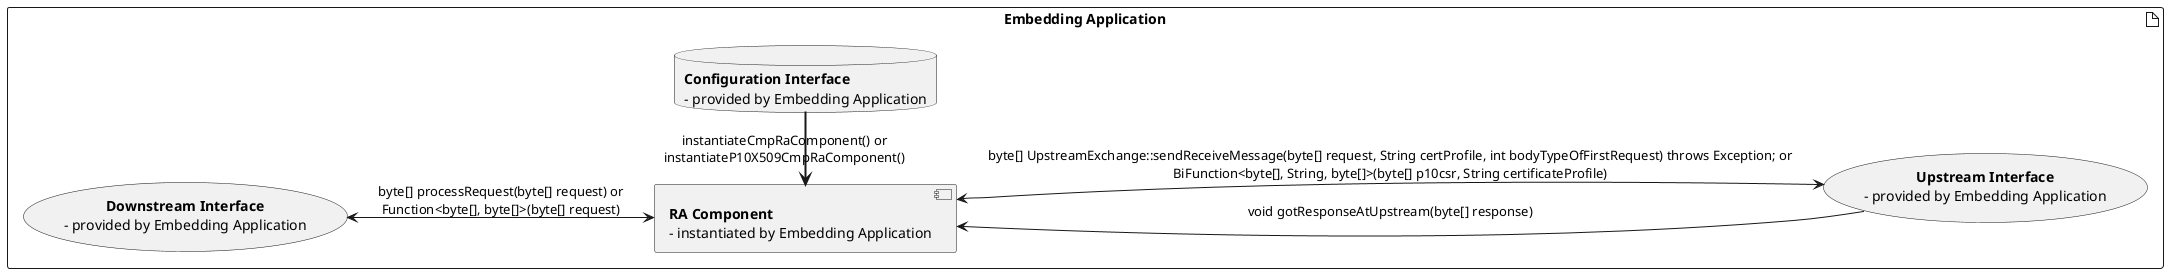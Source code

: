 @startuml


artifact embedding as "Embedding Application" {

(**Upstream Interface**\n- provided by Embedding Application) as upif
[**RA Component**\n- instantiated by Embedding Application] as RA
(**Downstream Interface**\n- provided by Embedding Application) as downif
database "**Configuration Interface**\n- provided by Embedding Application" as config 

RA <= config  : instantiateCmpRaComponent() or\ninstantiateP10X509CmpRaComponent()

left to right direction
downif <--> RA : byte[] processRequest(byte[] request) or\nFunction<byte[], byte[]>(byte[] request)

RA <-- upif : void gotResponseAtUpstream(byte[] response)
RA <--> upif :  byte[] UpstreamExchange::sendReceiveMessage(byte[] request, String certProfile, int bodyTypeOfFirstRequest) throws Exception; or\nBiFunction<byte[], String, byte[]>(byte[] p10csr, String certificateProfile)
}
@enduml